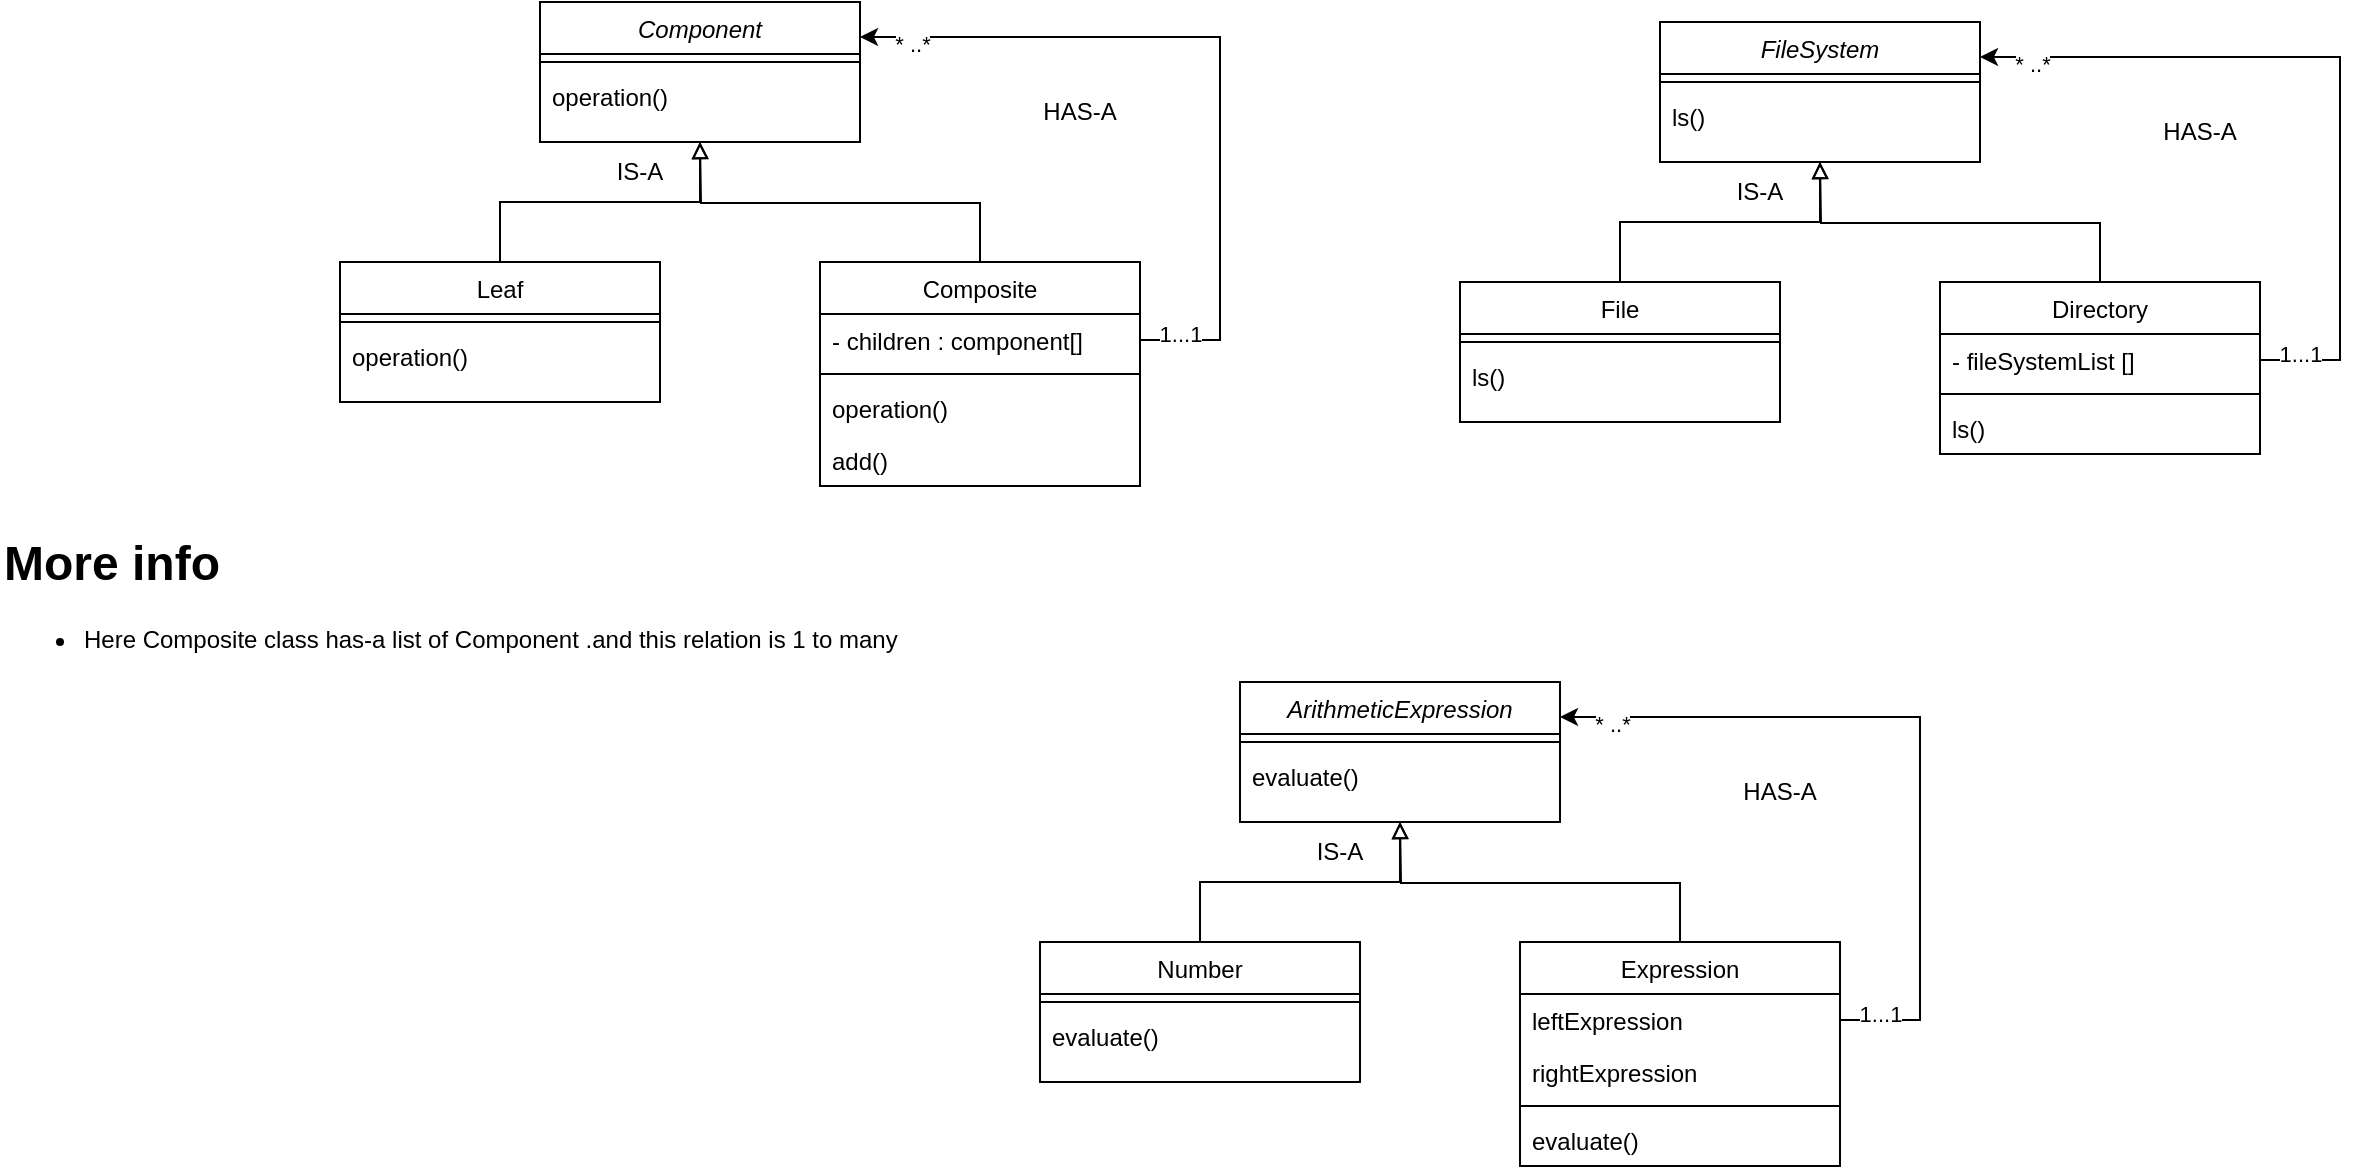<mxfile version="24.4.0" type="device">
  <diagram id="C5RBs43oDa-KdzZeNtuy" name="Page-1">
    <mxGraphModel dx="2140" dy="696" grid="1" gridSize="10" guides="1" tooltips="1" connect="1" arrows="1" fold="1" page="1" pageScale="1" pageWidth="827" pageHeight="1169" math="0" shadow="0">
      <root>
        <mxCell id="WIyWlLk6GJQsqaUBKTNV-0" />
        <mxCell id="WIyWlLk6GJQsqaUBKTNV-1" parent="WIyWlLk6GJQsqaUBKTNV-0" />
        <mxCell id="zkfFHV4jXpPFQw0GAbJ--17" value="FileSystem" style="swimlane;fontStyle=2;align=center;verticalAlign=top;childLayout=stackLayout;horizontal=1;startSize=26;horizontalStack=0;resizeParent=1;resizeLast=0;collapsible=1;marginBottom=0;rounded=0;shadow=0;strokeWidth=1;" parent="WIyWlLk6GJQsqaUBKTNV-1" vertex="1">
          <mxGeometry x="460" y="80" width="160" height="70" as="geometry">
            <mxRectangle x="550" y="140" width="160" height="26" as="alternateBounds" />
          </mxGeometry>
        </mxCell>
        <mxCell id="zkfFHV4jXpPFQw0GAbJ--23" value="" style="line;html=1;strokeWidth=1;align=left;verticalAlign=middle;spacingTop=-1;spacingLeft=3;spacingRight=3;rotatable=0;labelPosition=right;points=[];portConstraint=eastwest;" parent="zkfFHV4jXpPFQw0GAbJ--17" vertex="1">
          <mxGeometry y="26" width="160" height="8" as="geometry" />
        </mxCell>
        <mxCell id="zkfFHV4jXpPFQw0GAbJ--25" value="ls()" style="text;align=left;verticalAlign=top;spacingLeft=4;spacingRight=4;overflow=hidden;rotatable=0;points=[[0,0.5],[1,0.5]];portConstraint=eastwest;" parent="zkfFHV4jXpPFQw0GAbJ--17" vertex="1">
          <mxGeometry y="34" width="160" height="26" as="geometry" />
        </mxCell>
        <mxCell id="re5dvMUfmqd-77fFM3pt-6" style="edgeStyle=orthogonalEdgeStyle;rounded=0;orthogonalLoop=1;jettySize=auto;html=1;exitX=0.5;exitY=0;exitDx=0;exitDy=0;entryX=0.5;entryY=1;entryDx=0;entryDy=0;endArrow=block;endFill=0;" edge="1" parent="WIyWlLk6GJQsqaUBKTNV-1" source="re5dvMUfmqd-77fFM3pt-0" target="zkfFHV4jXpPFQw0GAbJ--17">
          <mxGeometry relative="1" as="geometry" />
        </mxCell>
        <mxCell id="re5dvMUfmqd-77fFM3pt-0" value="File" style="swimlane;fontStyle=0;align=center;verticalAlign=top;childLayout=stackLayout;horizontal=1;startSize=26;horizontalStack=0;resizeParent=1;resizeLast=0;collapsible=1;marginBottom=0;rounded=0;shadow=0;strokeWidth=1;" vertex="1" parent="WIyWlLk6GJQsqaUBKTNV-1">
          <mxGeometry x="360" y="210" width="160" height="70" as="geometry">
            <mxRectangle x="550" y="140" width="160" height="26" as="alternateBounds" />
          </mxGeometry>
        </mxCell>
        <mxCell id="re5dvMUfmqd-77fFM3pt-1" value="" style="line;html=1;strokeWidth=1;align=left;verticalAlign=middle;spacingTop=-1;spacingLeft=3;spacingRight=3;rotatable=0;labelPosition=right;points=[];portConstraint=eastwest;" vertex="1" parent="re5dvMUfmqd-77fFM3pt-0">
          <mxGeometry y="26" width="160" height="8" as="geometry" />
        </mxCell>
        <mxCell id="re5dvMUfmqd-77fFM3pt-2" value="ls()" style="text;align=left;verticalAlign=top;spacingLeft=4;spacingRight=4;overflow=hidden;rotatable=0;points=[[0,0.5],[1,0.5]];portConstraint=eastwest;" vertex="1" parent="re5dvMUfmqd-77fFM3pt-0">
          <mxGeometry y="34" width="160" height="26" as="geometry" />
        </mxCell>
        <mxCell id="re5dvMUfmqd-77fFM3pt-7" style="edgeStyle=orthogonalEdgeStyle;rounded=0;orthogonalLoop=1;jettySize=auto;html=1;exitX=0.5;exitY=0;exitDx=0;exitDy=0;endArrow=block;endFill=0;" edge="1" parent="WIyWlLk6GJQsqaUBKTNV-1" source="re5dvMUfmqd-77fFM3pt-3">
          <mxGeometry relative="1" as="geometry">
            <mxPoint x="540" y="150" as="targetPoint" />
          </mxGeometry>
        </mxCell>
        <mxCell id="re5dvMUfmqd-77fFM3pt-3" value="Directory" style="swimlane;fontStyle=0;align=center;verticalAlign=top;childLayout=stackLayout;horizontal=1;startSize=26;horizontalStack=0;resizeParent=1;resizeLast=0;collapsible=1;marginBottom=0;rounded=0;shadow=0;strokeWidth=1;" vertex="1" parent="WIyWlLk6GJQsqaUBKTNV-1">
          <mxGeometry x="600" y="210" width="160" height="86" as="geometry">
            <mxRectangle x="550" y="140" width="160" height="26" as="alternateBounds" />
          </mxGeometry>
        </mxCell>
        <mxCell id="re5dvMUfmqd-77fFM3pt-9" value="- fileSystemList []" style="text;align=left;verticalAlign=top;spacingLeft=4;spacingRight=4;overflow=hidden;rotatable=0;points=[[0,0.5],[1,0.5]];portConstraint=eastwest;" vertex="1" parent="re5dvMUfmqd-77fFM3pt-3">
          <mxGeometry y="26" width="160" height="26" as="geometry" />
        </mxCell>
        <mxCell id="re5dvMUfmqd-77fFM3pt-4" value="" style="line;html=1;strokeWidth=1;align=left;verticalAlign=middle;spacingTop=-1;spacingLeft=3;spacingRight=3;rotatable=0;labelPosition=right;points=[];portConstraint=eastwest;" vertex="1" parent="re5dvMUfmqd-77fFM3pt-3">
          <mxGeometry y="52" width="160" height="8" as="geometry" />
        </mxCell>
        <mxCell id="re5dvMUfmqd-77fFM3pt-5" value="ls()" style="text;align=left;verticalAlign=top;spacingLeft=4;spacingRight=4;overflow=hidden;rotatable=0;points=[[0,0.5],[1,0.5]];portConstraint=eastwest;" vertex="1" parent="re5dvMUfmqd-77fFM3pt-3">
          <mxGeometry y="60" width="160" height="26" as="geometry" />
        </mxCell>
        <mxCell id="re5dvMUfmqd-77fFM3pt-8" value="IS-A" style="text;html=1;align=center;verticalAlign=middle;whiteSpace=wrap;rounded=0;" vertex="1" parent="WIyWlLk6GJQsqaUBKTNV-1">
          <mxGeometry x="480" y="150" width="60" height="30" as="geometry" />
        </mxCell>
        <mxCell id="re5dvMUfmqd-77fFM3pt-10" style="edgeStyle=orthogonalEdgeStyle;rounded=0;orthogonalLoop=1;jettySize=auto;html=1;exitX=1;exitY=0.5;exitDx=0;exitDy=0;entryX=1;entryY=0.25;entryDx=0;entryDy=0;fontStyle=1;fontSize=14;" edge="1" parent="WIyWlLk6GJQsqaUBKTNV-1" source="re5dvMUfmqd-77fFM3pt-9" target="zkfFHV4jXpPFQw0GAbJ--17">
          <mxGeometry relative="1" as="geometry">
            <Array as="points">
              <mxPoint x="800" y="249" />
              <mxPoint x="800" y="98" />
            </Array>
          </mxGeometry>
        </mxCell>
        <mxCell id="re5dvMUfmqd-77fFM3pt-12" value="1...1" style="edgeLabel;html=1;align=center;verticalAlign=middle;resizable=0;points=[];" vertex="1" connectable="0" parent="re5dvMUfmqd-77fFM3pt-10">
          <mxGeometry x="-0.941" y="3" relative="1" as="geometry">
            <mxPoint x="9" as="offset" />
          </mxGeometry>
        </mxCell>
        <mxCell id="re5dvMUfmqd-77fFM3pt-13" value="* ..*" style="edgeLabel;html=1;align=center;verticalAlign=middle;resizable=0;points=[];" vertex="1" connectable="0" parent="re5dvMUfmqd-77fFM3pt-10">
          <mxGeometry x="0.862" y="3" relative="1" as="geometry">
            <mxPoint as="offset" />
          </mxGeometry>
        </mxCell>
        <mxCell id="re5dvMUfmqd-77fFM3pt-11" value="HAS-A" style="text;html=1;align=center;verticalAlign=middle;whiteSpace=wrap;rounded=0;" vertex="1" parent="WIyWlLk6GJQsqaUBKTNV-1">
          <mxGeometry x="700" y="120" width="60" height="30" as="geometry" />
        </mxCell>
        <mxCell id="re5dvMUfmqd-77fFM3pt-18" value="Component" style="swimlane;fontStyle=2;align=center;verticalAlign=top;childLayout=stackLayout;horizontal=1;startSize=26;horizontalStack=0;resizeParent=1;resizeLast=0;collapsible=1;marginBottom=0;rounded=0;shadow=0;strokeWidth=1;" vertex="1" parent="WIyWlLk6GJQsqaUBKTNV-1">
          <mxGeometry x="-100" y="70" width="160" height="70" as="geometry">
            <mxRectangle x="550" y="140" width="160" height="26" as="alternateBounds" />
          </mxGeometry>
        </mxCell>
        <mxCell id="re5dvMUfmqd-77fFM3pt-19" value="" style="line;html=1;strokeWidth=1;align=left;verticalAlign=middle;spacingTop=-1;spacingLeft=3;spacingRight=3;rotatable=0;labelPosition=right;points=[];portConstraint=eastwest;" vertex="1" parent="re5dvMUfmqd-77fFM3pt-18">
          <mxGeometry y="26" width="160" height="8" as="geometry" />
        </mxCell>
        <mxCell id="re5dvMUfmqd-77fFM3pt-20" value="operation()" style="text;align=left;verticalAlign=top;spacingLeft=4;spacingRight=4;overflow=hidden;rotatable=0;points=[[0,0.5],[1,0.5]];portConstraint=eastwest;" vertex="1" parent="re5dvMUfmqd-77fFM3pt-18">
          <mxGeometry y="34" width="160" height="26" as="geometry" />
        </mxCell>
        <mxCell id="re5dvMUfmqd-77fFM3pt-21" style="edgeStyle=orthogonalEdgeStyle;rounded=0;orthogonalLoop=1;jettySize=auto;html=1;exitX=0.5;exitY=0;exitDx=0;exitDy=0;entryX=0.5;entryY=1;entryDx=0;entryDy=0;endArrow=block;endFill=0;" edge="1" parent="WIyWlLk6GJQsqaUBKTNV-1" source="re5dvMUfmqd-77fFM3pt-22" target="re5dvMUfmqd-77fFM3pt-18">
          <mxGeometry relative="1" as="geometry" />
        </mxCell>
        <mxCell id="re5dvMUfmqd-77fFM3pt-22" value="Leaf" style="swimlane;fontStyle=0;align=center;verticalAlign=top;childLayout=stackLayout;horizontal=1;startSize=26;horizontalStack=0;resizeParent=1;resizeLast=0;collapsible=1;marginBottom=0;rounded=0;shadow=0;strokeWidth=1;" vertex="1" parent="WIyWlLk6GJQsqaUBKTNV-1">
          <mxGeometry x="-200" y="200" width="160" height="70" as="geometry">
            <mxRectangle x="550" y="140" width="160" height="26" as="alternateBounds" />
          </mxGeometry>
        </mxCell>
        <mxCell id="re5dvMUfmqd-77fFM3pt-23" value="" style="line;html=1;strokeWidth=1;align=left;verticalAlign=middle;spacingTop=-1;spacingLeft=3;spacingRight=3;rotatable=0;labelPosition=right;points=[];portConstraint=eastwest;" vertex="1" parent="re5dvMUfmqd-77fFM3pt-22">
          <mxGeometry y="26" width="160" height="8" as="geometry" />
        </mxCell>
        <mxCell id="re5dvMUfmqd-77fFM3pt-24" value="operation()" style="text;align=left;verticalAlign=top;spacingLeft=4;spacingRight=4;overflow=hidden;rotatable=0;points=[[0,0.5],[1,0.5]];portConstraint=eastwest;" vertex="1" parent="re5dvMUfmqd-77fFM3pt-22">
          <mxGeometry y="34" width="160" height="26" as="geometry" />
        </mxCell>
        <mxCell id="re5dvMUfmqd-77fFM3pt-25" style="edgeStyle=orthogonalEdgeStyle;rounded=0;orthogonalLoop=1;jettySize=auto;html=1;exitX=0.5;exitY=0;exitDx=0;exitDy=0;endArrow=block;endFill=0;" edge="1" parent="WIyWlLk6GJQsqaUBKTNV-1" source="re5dvMUfmqd-77fFM3pt-26">
          <mxGeometry relative="1" as="geometry">
            <mxPoint x="-20" y="140" as="targetPoint" />
          </mxGeometry>
        </mxCell>
        <mxCell id="re5dvMUfmqd-77fFM3pt-26" value="Composite" style="swimlane;fontStyle=0;align=center;verticalAlign=top;childLayout=stackLayout;horizontal=1;startSize=26;horizontalStack=0;resizeParent=1;resizeLast=0;collapsible=1;marginBottom=0;rounded=0;shadow=0;strokeWidth=1;" vertex="1" parent="WIyWlLk6GJQsqaUBKTNV-1">
          <mxGeometry x="40" y="200" width="160" height="112" as="geometry">
            <mxRectangle x="550" y="140" width="160" height="26" as="alternateBounds" />
          </mxGeometry>
        </mxCell>
        <mxCell id="re5dvMUfmqd-77fFM3pt-27" value="- children : component[]" style="text;align=left;verticalAlign=top;spacingLeft=4;spacingRight=4;overflow=hidden;rotatable=0;points=[[0,0.5],[1,0.5]];portConstraint=eastwest;" vertex="1" parent="re5dvMUfmqd-77fFM3pt-26">
          <mxGeometry y="26" width="160" height="26" as="geometry" />
        </mxCell>
        <mxCell id="re5dvMUfmqd-77fFM3pt-28" value="" style="line;html=1;strokeWidth=1;align=left;verticalAlign=middle;spacingTop=-1;spacingLeft=3;spacingRight=3;rotatable=0;labelPosition=right;points=[];portConstraint=eastwest;" vertex="1" parent="re5dvMUfmqd-77fFM3pt-26">
          <mxGeometry y="52" width="160" height="8" as="geometry" />
        </mxCell>
        <mxCell id="re5dvMUfmqd-77fFM3pt-29" value="operation()" style="text;align=left;verticalAlign=top;spacingLeft=4;spacingRight=4;overflow=hidden;rotatable=0;points=[[0,0.5],[1,0.5]];portConstraint=eastwest;" vertex="1" parent="re5dvMUfmqd-77fFM3pt-26">
          <mxGeometry y="60" width="160" height="26" as="geometry" />
        </mxCell>
        <mxCell id="re5dvMUfmqd-77fFM3pt-35" value="add()" style="text;align=left;verticalAlign=top;spacingLeft=4;spacingRight=4;overflow=hidden;rotatable=0;points=[[0,0.5],[1,0.5]];portConstraint=eastwest;" vertex="1" parent="re5dvMUfmqd-77fFM3pt-26">
          <mxGeometry y="86" width="160" height="26" as="geometry" />
        </mxCell>
        <mxCell id="re5dvMUfmqd-77fFM3pt-30" value="IS-A" style="text;html=1;align=center;verticalAlign=middle;whiteSpace=wrap;rounded=0;" vertex="1" parent="WIyWlLk6GJQsqaUBKTNV-1">
          <mxGeometry x="-80" y="140" width="60" height="30" as="geometry" />
        </mxCell>
        <mxCell id="re5dvMUfmqd-77fFM3pt-31" style="edgeStyle=orthogonalEdgeStyle;rounded=0;orthogonalLoop=1;jettySize=auto;html=1;exitX=1;exitY=0.5;exitDx=0;exitDy=0;entryX=1;entryY=0.25;entryDx=0;entryDy=0;fontStyle=1;fontSize=14;" edge="1" parent="WIyWlLk6GJQsqaUBKTNV-1" source="re5dvMUfmqd-77fFM3pt-27" target="re5dvMUfmqd-77fFM3pt-18">
          <mxGeometry relative="1" as="geometry">
            <Array as="points">
              <mxPoint x="240" y="239" />
              <mxPoint x="240" y="88" />
            </Array>
          </mxGeometry>
        </mxCell>
        <mxCell id="re5dvMUfmqd-77fFM3pt-32" value="1...1" style="edgeLabel;html=1;align=center;verticalAlign=middle;resizable=0;points=[];" vertex="1" connectable="0" parent="re5dvMUfmqd-77fFM3pt-31">
          <mxGeometry x="-0.941" y="3" relative="1" as="geometry">
            <mxPoint x="9" as="offset" />
          </mxGeometry>
        </mxCell>
        <mxCell id="re5dvMUfmqd-77fFM3pt-33" value="* ..*" style="edgeLabel;html=1;align=center;verticalAlign=middle;resizable=0;points=[];" vertex="1" connectable="0" parent="re5dvMUfmqd-77fFM3pt-31">
          <mxGeometry x="0.862" y="3" relative="1" as="geometry">
            <mxPoint as="offset" />
          </mxGeometry>
        </mxCell>
        <mxCell id="re5dvMUfmqd-77fFM3pt-34" value="HAS-A" style="text;html=1;align=center;verticalAlign=middle;whiteSpace=wrap;rounded=0;" vertex="1" parent="WIyWlLk6GJQsqaUBKTNV-1">
          <mxGeometry x="140" y="110" width="60" height="30" as="geometry" />
        </mxCell>
        <mxCell id="re5dvMUfmqd-77fFM3pt-36" value="&lt;h1 style=&quot;margin-top: 0px;&quot;&gt;More info&lt;/h1&gt;&lt;div&gt;&lt;ul&gt;&lt;li&gt;Here Composite class has-a list of Component .and this relation is 1 to many&amp;nbsp;&lt;/li&gt;&lt;/ul&gt;&lt;/div&gt;" style="text;html=1;whiteSpace=wrap;overflow=hidden;rounded=0;" vertex="1" parent="WIyWlLk6GJQsqaUBKTNV-1">
          <mxGeometry x="-370" y="330" width="500" height="120" as="geometry" />
        </mxCell>
        <mxCell id="re5dvMUfmqd-77fFM3pt-37" value="ArithmeticExpression" style="swimlane;fontStyle=2;align=center;verticalAlign=top;childLayout=stackLayout;horizontal=1;startSize=26;horizontalStack=0;resizeParent=1;resizeLast=0;collapsible=1;marginBottom=0;rounded=0;shadow=0;strokeWidth=1;" vertex="1" parent="WIyWlLk6GJQsqaUBKTNV-1">
          <mxGeometry x="250" y="410" width="160" height="70" as="geometry">
            <mxRectangle x="550" y="140" width="160" height="26" as="alternateBounds" />
          </mxGeometry>
        </mxCell>
        <mxCell id="re5dvMUfmqd-77fFM3pt-38" value="" style="line;html=1;strokeWidth=1;align=left;verticalAlign=middle;spacingTop=-1;spacingLeft=3;spacingRight=3;rotatable=0;labelPosition=right;points=[];portConstraint=eastwest;" vertex="1" parent="re5dvMUfmqd-77fFM3pt-37">
          <mxGeometry y="26" width="160" height="8" as="geometry" />
        </mxCell>
        <mxCell id="re5dvMUfmqd-77fFM3pt-39" value="evaluate()" style="text;align=left;verticalAlign=top;spacingLeft=4;spacingRight=4;overflow=hidden;rotatable=0;points=[[0,0.5],[1,0.5]];portConstraint=eastwest;" vertex="1" parent="re5dvMUfmqd-77fFM3pt-37">
          <mxGeometry y="34" width="160" height="26" as="geometry" />
        </mxCell>
        <mxCell id="re5dvMUfmqd-77fFM3pt-40" style="edgeStyle=orthogonalEdgeStyle;rounded=0;orthogonalLoop=1;jettySize=auto;html=1;exitX=0.5;exitY=0;exitDx=0;exitDy=0;entryX=0.5;entryY=1;entryDx=0;entryDy=0;endArrow=block;endFill=0;" edge="1" parent="WIyWlLk6GJQsqaUBKTNV-1" source="re5dvMUfmqd-77fFM3pt-41" target="re5dvMUfmqd-77fFM3pt-37">
          <mxGeometry relative="1" as="geometry" />
        </mxCell>
        <mxCell id="re5dvMUfmqd-77fFM3pt-41" value="Number" style="swimlane;fontStyle=0;align=center;verticalAlign=top;childLayout=stackLayout;horizontal=1;startSize=26;horizontalStack=0;resizeParent=1;resizeLast=0;collapsible=1;marginBottom=0;rounded=0;shadow=0;strokeWidth=1;" vertex="1" parent="WIyWlLk6GJQsqaUBKTNV-1">
          <mxGeometry x="150" y="540" width="160" height="70" as="geometry">
            <mxRectangle x="550" y="140" width="160" height="26" as="alternateBounds" />
          </mxGeometry>
        </mxCell>
        <mxCell id="re5dvMUfmqd-77fFM3pt-42" value="" style="line;html=1;strokeWidth=1;align=left;verticalAlign=middle;spacingTop=-1;spacingLeft=3;spacingRight=3;rotatable=0;labelPosition=right;points=[];portConstraint=eastwest;" vertex="1" parent="re5dvMUfmqd-77fFM3pt-41">
          <mxGeometry y="26" width="160" height="8" as="geometry" />
        </mxCell>
        <mxCell id="re5dvMUfmqd-77fFM3pt-43" value="evaluate()" style="text;align=left;verticalAlign=top;spacingLeft=4;spacingRight=4;overflow=hidden;rotatable=0;points=[[0,0.5],[1,0.5]];portConstraint=eastwest;" vertex="1" parent="re5dvMUfmqd-77fFM3pt-41">
          <mxGeometry y="34" width="160" height="26" as="geometry" />
        </mxCell>
        <mxCell id="re5dvMUfmqd-77fFM3pt-44" style="edgeStyle=orthogonalEdgeStyle;rounded=0;orthogonalLoop=1;jettySize=auto;html=1;exitX=0.5;exitY=0;exitDx=0;exitDy=0;endArrow=block;endFill=0;" edge="1" parent="WIyWlLk6GJQsqaUBKTNV-1" source="re5dvMUfmqd-77fFM3pt-45">
          <mxGeometry relative="1" as="geometry">
            <mxPoint x="330" y="480" as="targetPoint" />
          </mxGeometry>
        </mxCell>
        <mxCell id="re5dvMUfmqd-77fFM3pt-45" value="Expression" style="swimlane;fontStyle=0;align=center;verticalAlign=top;childLayout=stackLayout;horizontal=1;startSize=26;horizontalStack=0;resizeParent=1;resizeLast=0;collapsible=1;marginBottom=0;rounded=0;shadow=0;strokeWidth=1;" vertex="1" parent="WIyWlLk6GJQsqaUBKTNV-1">
          <mxGeometry x="390" y="540" width="160" height="112" as="geometry">
            <mxRectangle x="550" y="140" width="160" height="26" as="alternateBounds" />
          </mxGeometry>
        </mxCell>
        <mxCell id="re5dvMUfmqd-77fFM3pt-46" value="leftExpression" style="text;align=left;verticalAlign=top;spacingLeft=4;spacingRight=4;overflow=hidden;rotatable=0;points=[[0,0.5],[1,0.5]];portConstraint=eastwest;" vertex="1" parent="re5dvMUfmqd-77fFM3pt-45">
          <mxGeometry y="26" width="160" height="26" as="geometry" />
        </mxCell>
        <mxCell id="re5dvMUfmqd-77fFM3pt-55" value="rightExpression" style="text;align=left;verticalAlign=top;spacingLeft=4;spacingRight=4;overflow=hidden;rotatable=0;points=[[0,0.5],[1,0.5]];portConstraint=eastwest;" vertex="1" parent="re5dvMUfmqd-77fFM3pt-45">
          <mxGeometry y="52" width="160" height="26" as="geometry" />
        </mxCell>
        <mxCell id="re5dvMUfmqd-77fFM3pt-47" value="" style="line;html=1;strokeWidth=1;align=left;verticalAlign=middle;spacingTop=-1;spacingLeft=3;spacingRight=3;rotatable=0;labelPosition=right;points=[];portConstraint=eastwest;" vertex="1" parent="re5dvMUfmqd-77fFM3pt-45">
          <mxGeometry y="78" width="160" height="8" as="geometry" />
        </mxCell>
        <mxCell id="re5dvMUfmqd-77fFM3pt-48" value="evaluate()" style="text;align=left;verticalAlign=top;spacingLeft=4;spacingRight=4;overflow=hidden;rotatable=0;points=[[0,0.5],[1,0.5]];portConstraint=eastwest;" vertex="1" parent="re5dvMUfmqd-77fFM3pt-45">
          <mxGeometry y="86" width="160" height="26" as="geometry" />
        </mxCell>
        <mxCell id="re5dvMUfmqd-77fFM3pt-49" value="IS-A" style="text;html=1;align=center;verticalAlign=middle;whiteSpace=wrap;rounded=0;" vertex="1" parent="WIyWlLk6GJQsqaUBKTNV-1">
          <mxGeometry x="270" y="480" width="60" height="30" as="geometry" />
        </mxCell>
        <mxCell id="re5dvMUfmqd-77fFM3pt-50" style="edgeStyle=orthogonalEdgeStyle;rounded=0;orthogonalLoop=1;jettySize=auto;html=1;exitX=1;exitY=0.5;exitDx=0;exitDy=0;entryX=1;entryY=0.25;entryDx=0;entryDy=0;fontStyle=1;fontSize=14;" edge="1" parent="WIyWlLk6GJQsqaUBKTNV-1" source="re5dvMUfmqd-77fFM3pt-46" target="re5dvMUfmqd-77fFM3pt-37">
          <mxGeometry relative="1" as="geometry">
            <Array as="points">
              <mxPoint x="590" y="579" />
              <mxPoint x="590" y="428" />
            </Array>
          </mxGeometry>
        </mxCell>
        <mxCell id="re5dvMUfmqd-77fFM3pt-51" value="1...1" style="edgeLabel;html=1;align=center;verticalAlign=middle;resizable=0;points=[];" vertex="1" connectable="0" parent="re5dvMUfmqd-77fFM3pt-50">
          <mxGeometry x="-0.941" y="3" relative="1" as="geometry">
            <mxPoint x="9" as="offset" />
          </mxGeometry>
        </mxCell>
        <mxCell id="re5dvMUfmqd-77fFM3pt-52" value="* ..*" style="edgeLabel;html=1;align=center;verticalAlign=middle;resizable=0;points=[];" vertex="1" connectable="0" parent="re5dvMUfmqd-77fFM3pt-50">
          <mxGeometry x="0.862" y="3" relative="1" as="geometry">
            <mxPoint as="offset" />
          </mxGeometry>
        </mxCell>
        <mxCell id="re5dvMUfmqd-77fFM3pt-53" value="HAS-A" style="text;html=1;align=center;verticalAlign=middle;whiteSpace=wrap;rounded=0;" vertex="1" parent="WIyWlLk6GJQsqaUBKTNV-1">
          <mxGeometry x="490" y="450" width="60" height="30" as="geometry" />
        </mxCell>
      </root>
    </mxGraphModel>
  </diagram>
</mxfile>
